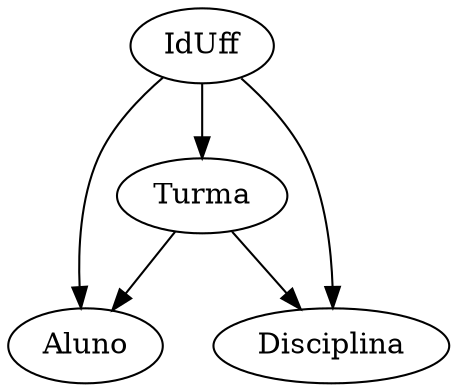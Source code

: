 digraph G {
	Turma -> Aluno
	IdUff -> Turma
	IdUff -> Disciplina
	Turma -> Disciplina
	IdUff -> Aluno
}
